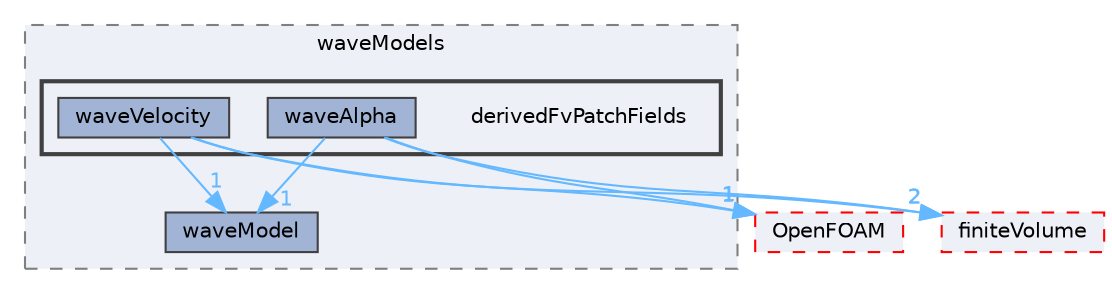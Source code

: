 digraph "src/waveModels/derivedFvPatchFields"
{
 // LATEX_PDF_SIZE
  bgcolor="transparent";
  edge [fontname=Helvetica,fontsize=10,labelfontname=Helvetica,labelfontsize=10];
  node [fontname=Helvetica,fontsize=10,shape=box,height=0.2,width=0.4];
  compound=true
  subgraph clusterdir_b9a696144f82eb1e2b4c5e6b7a09e316 {
    graph [ bgcolor="#edf0f7", pencolor="grey50", label="waveModels", fontname=Helvetica,fontsize=10 style="filled,dashed", URL="dir_b9a696144f82eb1e2b4c5e6b7a09e316.html",tooltip=""]
  dir_cee882d11d98834f07952dd5b2a801bf [label="waveModel", fillcolor="#a2b4d6", color="grey25", style="filled", URL="dir_cee882d11d98834f07952dd5b2a801bf.html",tooltip=""];
  subgraph clusterdir_bda3322035afb763d596c14c8a1c02e0 {
    graph [ bgcolor="#edf0f7", pencolor="grey25", label="", fontname=Helvetica,fontsize=10 style="filled,bold", URL="dir_bda3322035afb763d596c14c8a1c02e0.html",tooltip=""]
    dir_bda3322035afb763d596c14c8a1c02e0 [shape=plaintext, label="derivedFvPatchFields"];
  dir_d1e79b534266aeb74268a602ee18524b [label="waveAlpha", fillcolor="#a2b4d6", color="grey25", style="filled", URL="dir_d1e79b534266aeb74268a602ee18524b.html",tooltip=""];
  dir_661537b9f9ed81d6fabb2d08b67aeab7 [label="waveVelocity", fillcolor="#a2b4d6", color="grey25", style="filled", URL="dir_661537b9f9ed81d6fabb2d08b67aeab7.html",tooltip=""];
  }
  }
  dir_c5473ff19b20e6ec4dfe5c310b3778a8 [label="OpenFOAM", fillcolor="#edf0f7", color="red", style="filled,dashed", URL="dir_c5473ff19b20e6ec4dfe5c310b3778a8.html",tooltip=""];
  dir_9bd15774b555cf7259a6fa18f99fe99b [label="finiteVolume", fillcolor="#edf0f7", color="red", style="filled,dashed", URL="dir_9bd15774b555cf7259a6fa18f99fe99b.html",tooltip=""];
  dir_d1e79b534266aeb74268a602ee18524b->dir_9bd15774b555cf7259a6fa18f99fe99b [headlabel="2", labeldistance=1.5 headhref="dir_004373_001387.html" href="dir_004373_001387.html" color="steelblue1" fontcolor="steelblue1"];
  dir_d1e79b534266aeb74268a602ee18524b->dir_c5473ff19b20e6ec4dfe5c310b3778a8 [headlabel="1", labeldistance=1.5 headhref="dir_004373_002695.html" href="dir_004373_002695.html" color="steelblue1" fontcolor="steelblue1"];
  dir_d1e79b534266aeb74268a602ee18524b->dir_cee882d11d98834f07952dd5b2a801bf [headlabel="1", labeldistance=1.5 headhref="dir_004373_004378.html" href="dir_004373_004378.html" color="steelblue1" fontcolor="steelblue1"];
  dir_661537b9f9ed81d6fabb2d08b67aeab7->dir_9bd15774b555cf7259a6fa18f99fe99b [headlabel="2", labeldistance=1.5 headhref="dir_004382_001387.html" href="dir_004382_001387.html" color="steelblue1" fontcolor="steelblue1"];
  dir_661537b9f9ed81d6fabb2d08b67aeab7->dir_c5473ff19b20e6ec4dfe5c310b3778a8 [headlabel="1", labeldistance=1.5 headhref="dir_004382_002695.html" href="dir_004382_002695.html" color="steelblue1" fontcolor="steelblue1"];
  dir_661537b9f9ed81d6fabb2d08b67aeab7->dir_cee882d11d98834f07952dd5b2a801bf [headlabel="1", labeldistance=1.5 headhref="dir_004382_004378.html" href="dir_004382_004378.html" color="steelblue1" fontcolor="steelblue1"];
}
